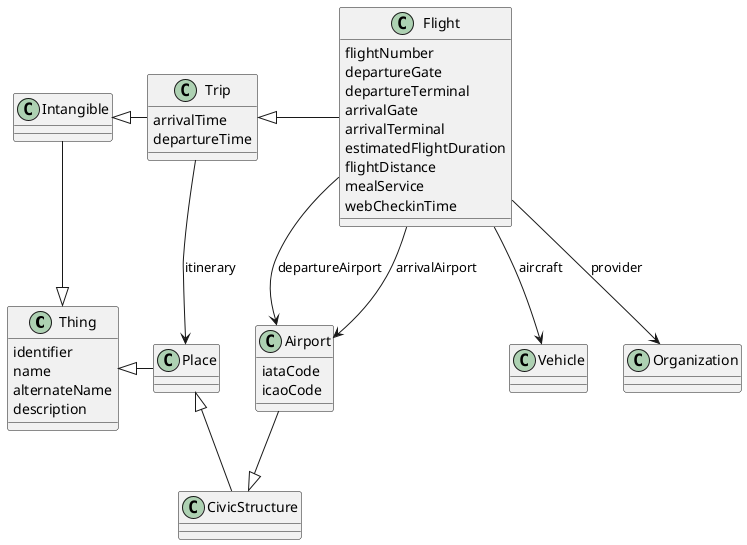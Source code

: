     @startuml
    class Thing {
        identifier
        name
        alternateName
        description
    }

    class Intangible

    class Trip {
        arrivalTime
        departureTime
    }

    class Flight {
        flightNumber
        departureGate
        departureTerminal
        arrivalGate
        arrivalTerminal
        estimatedFlightDuration
        flightDistance
        mealService
        webCheckinTime
    }

    class Airport {
        iataCode
        icaoCode
    }

    Intangible --|> Thing
    Trip -left-|> Intangible
    Flight -left-|> Trip

    Airport --|> CivicStructure
    CivicStructure -left-|> Place
    Place -left-|> Thing

    Trip --> Place : itinerary

    Flight --> Vehicle : aircraft
    Flight --> Airport : departureAirport
    Flight --> Airport : arrivalAirport
    Flight --> Organization : provider 
@enduml
